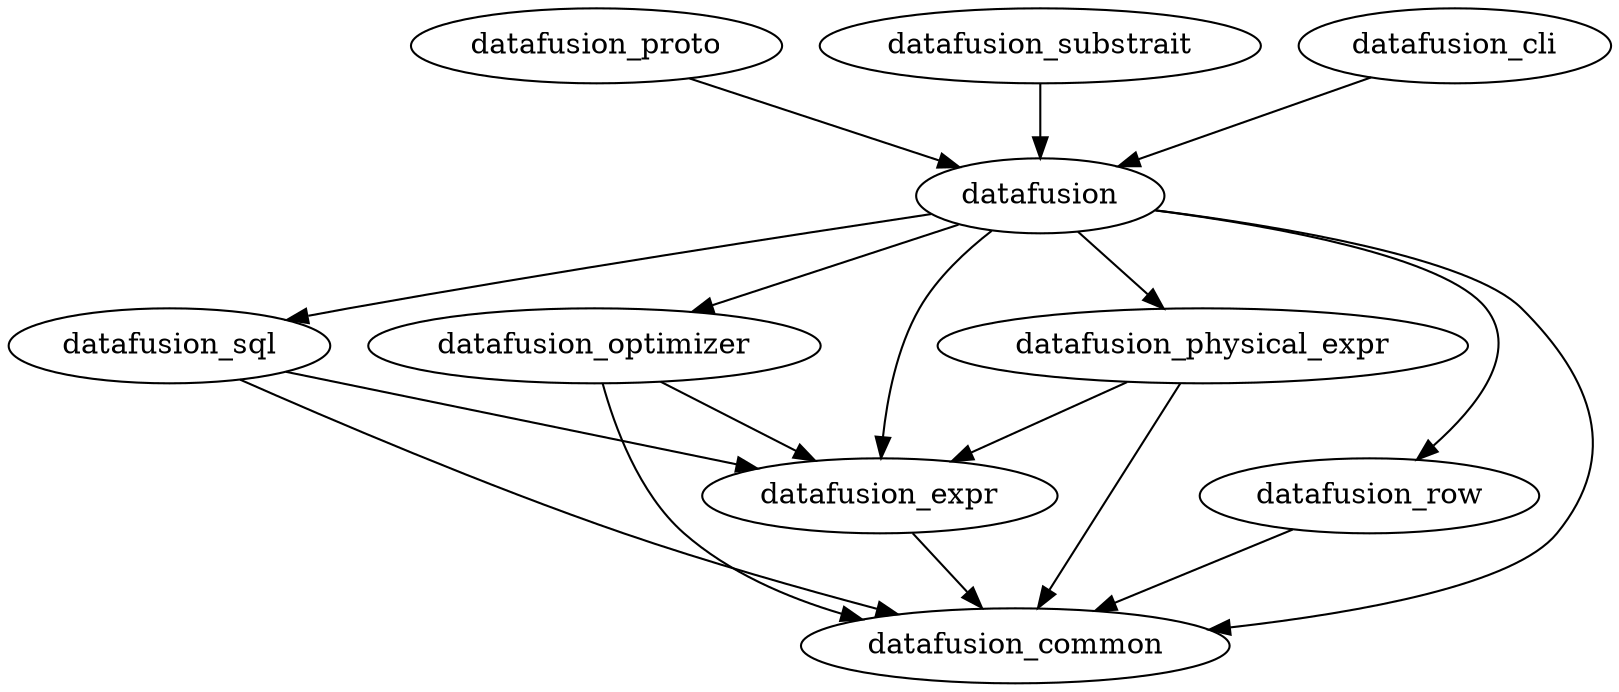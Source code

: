 // Licensed to the Apache Software Foundation (ASF) under one
// or more contributor license agreements.  See the NOTICE file
// distributed with this work for additional information
// regarding copyright ownership.  The ASF licenses this file
// to you under the Apache License, Version 2.0 (the
// "License"); you may not use this file except in compliance
// with the License.  You may obtain a copy of the License at
//
//   http://www.apache.org/licenses/LICENSE-2.0
//
// Unless required by applicable law or agreed to in writing,
// software distributed under the License is distributed on an
// "AS IS" BASIS, WITHOUT WARRANTIES OR CONDITIONS OF ANY
// KIND, either express or implied.  See the License for the
// specific language governing permissions and limitations
// under the License.

digraph G {

    datafusion_common

	datafusion_expr -> datafusion_common

	datafusion_sql -> datafusion_common
	datafusion_sql -> datafusion_expr

	datafusion_optimizer -> datafusion_common
	datafusion_optimizer -> datafusion_expr

	datafusion_physical_expr -> datafusion_common
	datafusion_physical_expr -> datafusion_expr

    datafusion_row -> datafusion_common

	datafusion -> datafusion_common
	datafusion -> datafusion_expr
	datafusion -> datafusion_optimizer
	datafusion -> datafusion_physical_expr
	datafusion -> datafusion_row
	datafusion -> datafusion_sql

	datafusion_proto -> datafusion

	datafusion_substrait -> datafusion

	datafusion_cli -> datafusion
}
